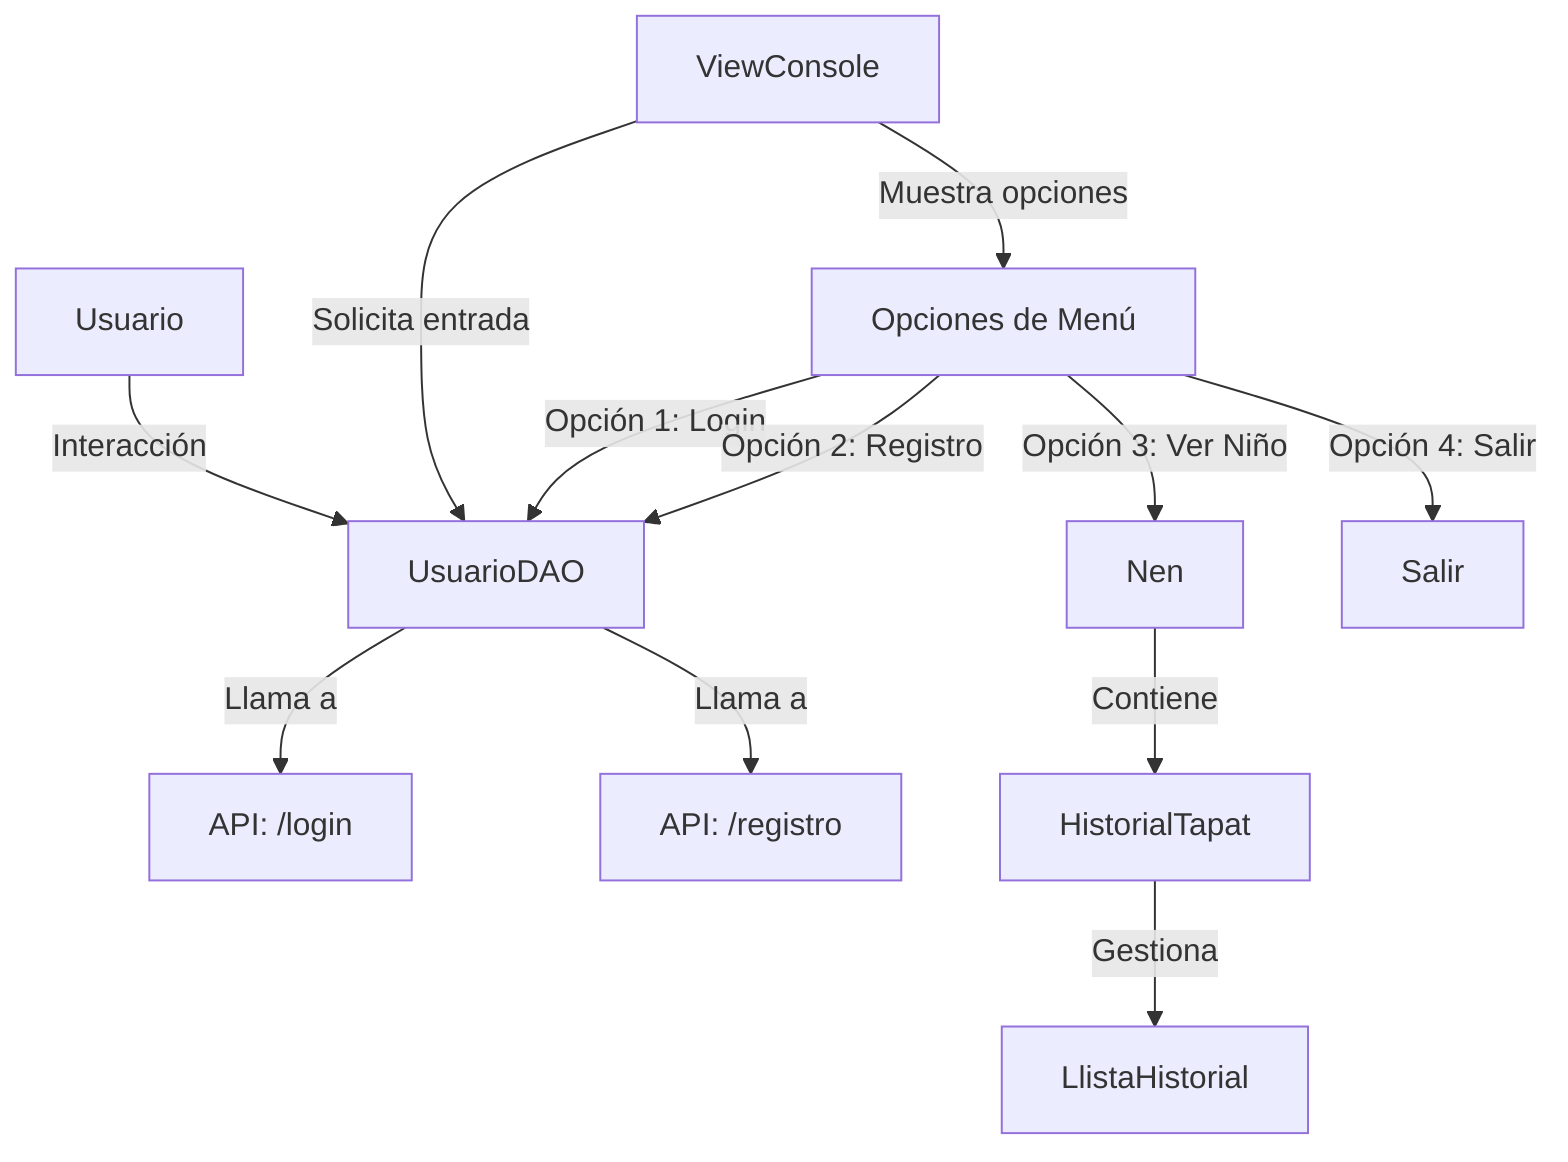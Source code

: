 graph TD
    A[Usuario] -->|Interacción| B[UsuarioDAO]
    B -->|Llama a| C[API: /login]
    B -->|Llama a| D[API: /registro]
    E[ViewConsole] -->|Solicita entrada| B
    E -->|Muestra opciones| F[Opciones de Menú]
    G[Nen] -->|Contiene| H[HistorialTapat]
    H -->|Gestiona| I[LlistaHistorial]
    F -->|Opción 1: Login| B
    F -->|Opción 2: Registro| B
    F -->|Opción 3: Ver Niño| G
    F -->|Opción 4: Salir| J[Salir]